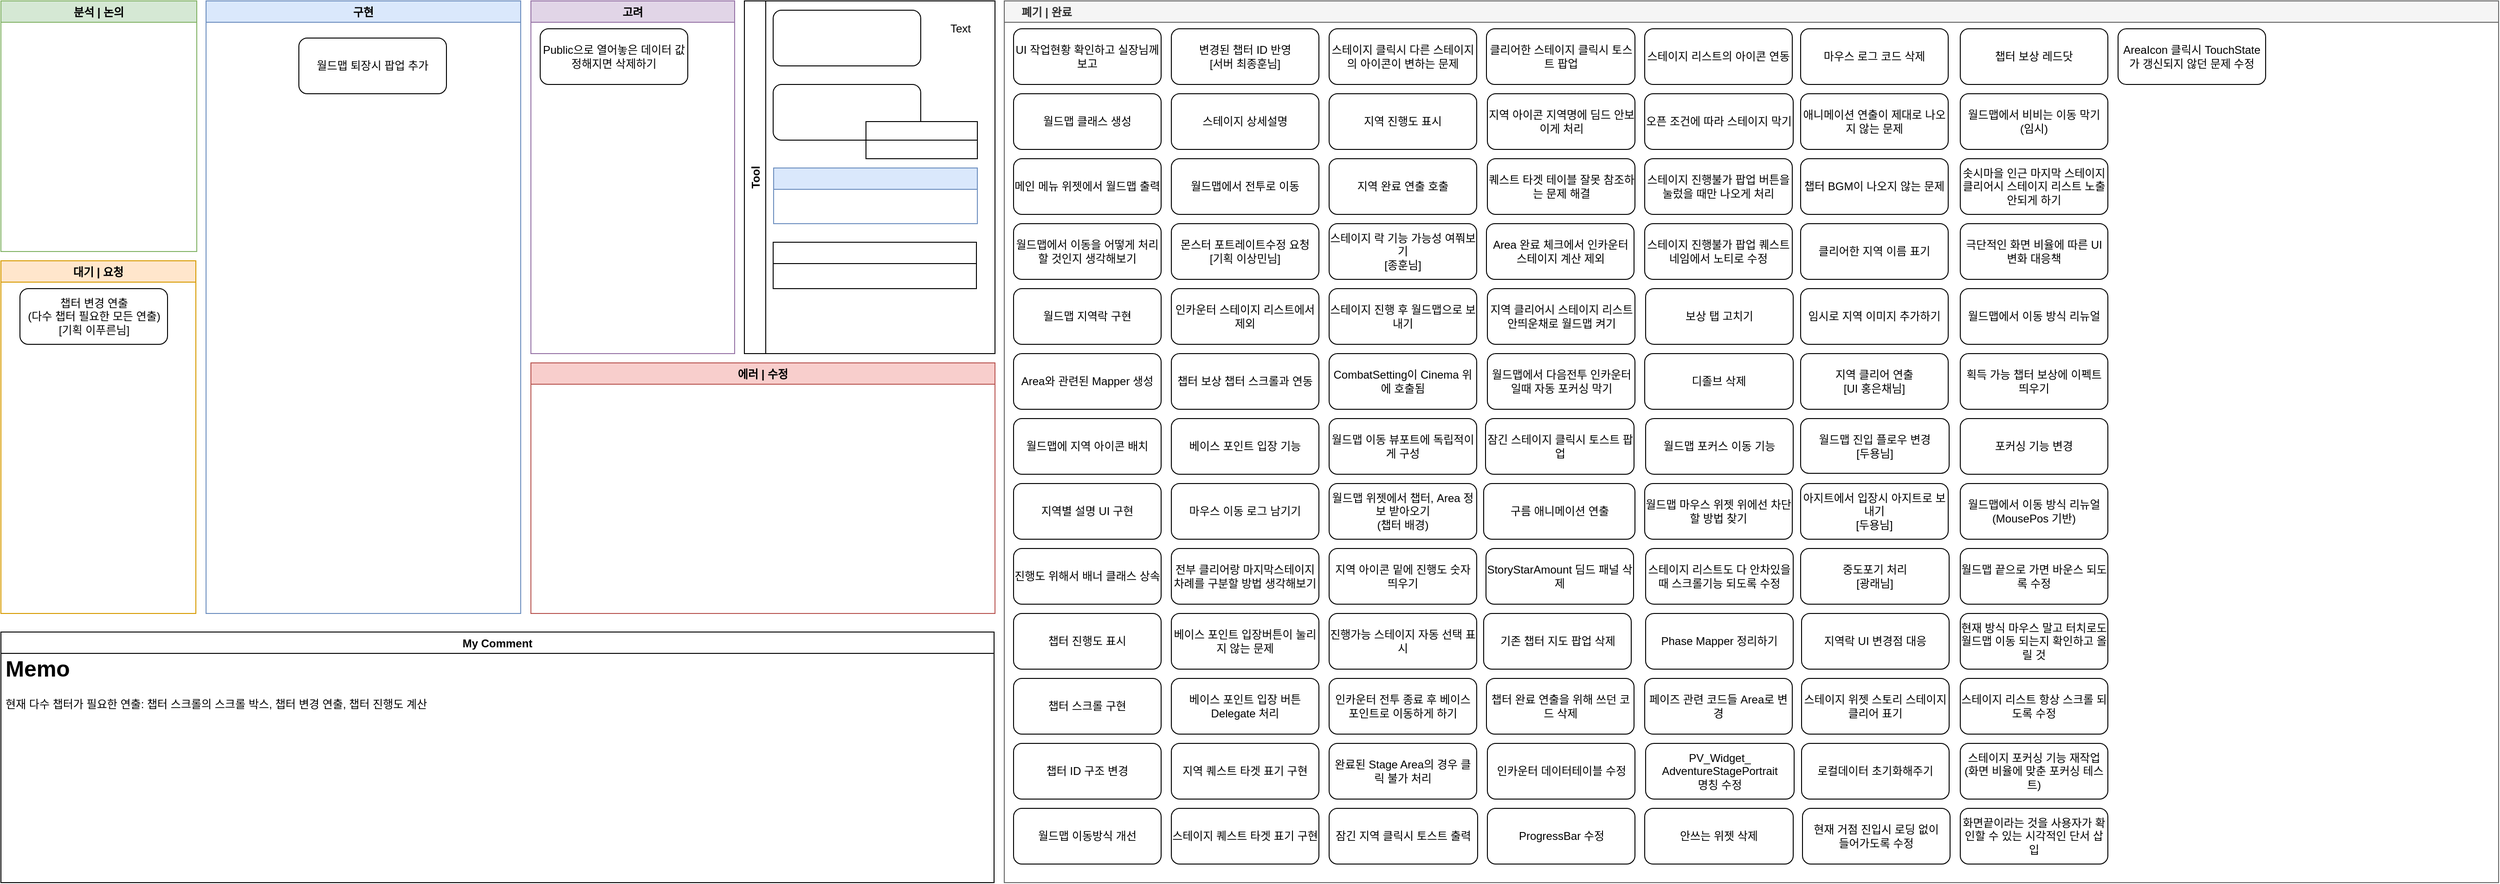 <mxfile version="15.9.4" type="github">
  <diagram id="sQ8EXhfYu_Z4RW1TYD9f" name="Page-1">
    <mxGraphModel dx="1422" dy="762" grid="1" gridSize="10" guides="1" tooltips="1" connect="0" arrows="1" fold="1" page="1" pageScale="1" pageWidth="827" pageHeight="1169" math="0" shadow="0">
      <root>
        <mxCell id="0" />
        <mxCell id="1" parent="0" />
        <mxCell id="wOnGFkAYj0Utu0_wV-MN-16" value="구현" style="swimlane;fillColor=#dae8fc;strokeColor=#6c8ebf;" parent="1" vertex="1">
          <mxGeometry x="270" y="50" width="339" height="660" as="geometry" />
        </mxCell>
        <mxCell id="IYMKT7lotP7yfv_DQ4E_-1" value="월드맵 퇴장시 팝업 추가" style="rounded=1;whiteSpace=wrap;html=1;" vertex="1" parent="wOnGFkAYj0Utu0_wV-MN-16">
          <mxGeometry x="100" y="40" width="159" height="60" as="geometry" />
        </mxCell>
        <mxCell id="wOnGFkAYj0Utu0_wV-MN-17" value="분석 | 논의" style="swimlane;strokeColor=#82b366;fillColor=#D5E8D4;" parent="1" vertex="1">
          <mxGeometry x="49" y="50" width="211" height="270" as="geometry" />
        </mxCell>
        <mxCell id="MTrl5ynQiznJmTlUDSWs-4" value="대기 | 요청" style="swimlane;strokeColor=#d79b00;fillColor=#ffe6cc;" parent="1" vertex="1">
          <mxGeometry x="49" y="330" width="210" height="380" as="geometry" />
        </mxCell>
        <mxCell id="JvFQZsxhrIlM6GvxB-Bj-3" value="챕터 변경 연출&lt;br&gt;(다수 챕터 필요한 모든 연출)&lt;br&gt;[기획 이푸른님]" style="rounded=1;whiteSpace=wrap;html=1;" parent="MTrl5ynQiznJmTlUDSWs-4" vertex="1">
          <mxGeometry x="20.5" y="30" width="159" height="60" as="geometry" />
        </mxCell>
        <mxCell id="9A0mLHsorhuxDrabdEOj-9" value="에러 | 수정" style="swimlane;fillColor=#f8cecc;strokeColor=#b85450;startSize=23;" parent="1" vertex="1">
          <mxGeometry x="620" y="440" width="500" height="270" as="geometry" />
        </mxCell>
        <mxCell id="hDPYIisuoytdxOGGVnbc-3" value="     폐기 | 완료" style="swimlane;strokeColor=#666666;fillColor=#f5f5f5;fontColor=#333333;align=left;" parent="1" vertex="1">
          <mxGeometry x="1130" y="50" width="1610" height="950" as="geometry" />
        </mxCell>
        <mxCell id="atVRBHWBVTBCoCOBbs-6-2" value="UI 작업현황 확인하고 실장님께 보고" style="rounded=1;whiteSpace=wrap;html=1;" parent="hDPYIisuoytdxOGGVnbc-3" vertex="1">
          <mxGeometry x="10" y="30" width="159" height="60" as="geometry" />
        </mxCell>
        <mxCell id="8GiOX_5ZcvJH73Y0Fhzy-2" value="월드맵 클래스 생성" style="rounded=1;whiteSpace=wrap;html=1;" parent="hDPYIisuoytdxOGGVnbc-3" vertex="1">
          <mxGeometry x="10" y="100" width="159" height="60" as="geometry" />
        </mxCell>
        <mxCell id="8GiOX_5ZcvJH73Y0Fhzy-1" value="메인 메뉴 위젯에서 월드맵 출력" style="rounded=1;whiteSpace=wrap;html=1;" parent="hDPYIisuoytdxOGGVnbc-3" vertex="1">
          <mxGeometry x="10" y="170" width="159" height="60" as="geometry" />
        </mxCell>
        <mxCell id="lYunYYrA7qYBkTZxslzv-2" value="월드맵에서 이동을 어떻게 처리할 것인지 생각해보기" style="rounded=1;whiteSpace=wrap;html=1;" parent="hDPYIisuoytdxOGGVnbc-3" vertex="1">
          <mxGeometry x="10" y="240" width="159" height="60" as="geometry" />
        </mxCell>
        <mxCell id="8GiOX_5ZcvJH73Y0Fhzy-7" value="Area와 관련된 Mapper 생성" style="rounded=1;whiteSpace=wrap;html=1;" parent="hDPYIisuoytdxOGGVnbc-3" vertex="1">
          <mxGeometry x="10" y="380" width="159" height="60" as="geometry" />
        </mxCell>
        <mxCell id="fKnXUZ_Y8Yj8oVJBZo9e-3" value="월드맵에 지역 아이콘 배치" style="rounded=1;whiteSpace=wrap;html=1;" parent="hDPYIisuoytdxOGGVnbc-3" vertex="1">
          <mxGeometry x="10" y="450" width="159" height="60" as="geometry" />
        </mxCell>
        <mxCell id="8GiOX_5ZcvJH73Y0Fhzy-4" value="월드맵 지역락 구현" style="rounded=1;whiteSpace=wrap;html=1;" parent="hDPYIisuoytdxOGGVnbc-3" vertex="1">
          <mxGeometry x="10" y="310" width="159" height="60" as="geometry" />
        </mxCell>
        <mxCell id="8GiOX_5ZcvJH73Y0Fhzy-10" value="지역별 설명 UI 구현" style="rounded=1;whiteSpace=wrap;html=1;" parent="hDPYIisuoytdxOGGVnbc-3" vertex="1">
          <mxGeometry x="10" y="520" width="159" height="60" as="geometry" />
        </mxCell>
        <mxCell id="NNDFR1LKHZ_8l8TIc3SD-2" value="진행도 위해서 배너 클래스 상속" style="rounded=1;whiteSpace=wrap;html=1;" parent="hDPYIisuoytdxOGGVnbc-3" vertex="1">
          <mxGeometry x="10" y="590" width="159" height="60" as="geometry" />
        </mxCell>
        <mxCell id="YfF9ztZLRGlCkRkIGvAC-5" value="챕터 진행도 표시" style="rounded=1;whiteSpace=wrap;html=1;" parent="hDPYIisuoytdxOGGVnbc-3" vertex="1">
          <mxGeometry x="10" y="660" width="159" height="60" as="geometry" />
        </mxCell>
        <mxCell id="8GiOX_5ZcvJH73Y0Fhzy-8" value="챕터 스크롤 구현" style="rounded=1;whiteSpace=wrap;html=1;" parent="hDPYIisuoytdxOGGVnbc-3" vertex="1">
          <mxGeometry x="10" y="730" width="159" height="60" as="geometry" />
        </mxCell>
        <mxCell id="YfF9ztZLRGlCkRkIGvAC-9" value="챕터 ID 구조 변경" style="rounded=1;whiteSpace=wrap;html=1;" parent="hDPYIisuoytdxOGGVnbc-3" vertex="1">
          <mxGeometry x="10" y="800" width="159" height="60" as="geometry" />
        </mxCell>
        <mxCell id="5TGIPtgfNIGxRz2AxhJH-1" value="월드맵 이동방식 개선" style="rounded=1;whiteSpace=wrap;html=1;" parent="hDPYIisuoytdxOGGVnbc-3" vertex="1">
          <mxGeometry x="10" y="870" width="159" height="60" as="geometry" />
        </mxCell>
        <mxCell id="YfF9ztZLRGlCkRkIGvAC-4" value="변경된 챕터 ID 반영&lt;br&gt;[서버 최종훈님]" style="rounded=1;whiteSpace=wrap;html=1;" parent="hDPYIisuoytdxOGGVnbc-3" vertex="1">
          <mxGeometry x="180" y="30" width="159" height="60" as="geometry" />
        </mxCell>
        <mxCell id="YfF9ztZLRGlCkRkIGvAC-12" value="스테이지 상세설명" style="rounded=1;whiteSpace=wrap;html=1;" parent="hDPYIisuoytdxOGGVnbc-3" vertex="1">
          <mxGeometry x="180" y="100" width="159" height="60" as="geometry" />
        </mxCell>
        <mxCell id="YfF9ztZLRGlCkRkIGvAC-7" value="월드맵에서 전투로 이동" style="rounded=1;whiteSpace=wrap;html=1;" parent="hDPYIisuoytdxOGGVnbc-3" vertex="1">
          <mxGeometry x="180" y="170" width="159" height="60" as="geometry" />
        </mxCell>
        <mxCell id="YfF9ztZLRGlCkRkIGvAC-10" value="몬스터 포트레이트수정 요청&lt;br&gt;[기획 이상민님]" style="rounded=1;whiteSpace=wrap;html=1;" parent="hDPYIisuoytdxOGGVnbc-3" vertex="1">
          <mxGeometry x="180" y="240" width="159" height="60" as="geometry" />
        </mxCell>
        <mxCell id="32iTDsRpcqnxO3VkxNKm-3" value="인카운터 스테이지 리스트에서 제외" style="rounded=1;whiteSpace=wrap;html=1;" parent="hDPYIisuoytdxOGGVnbc-3" vertex="1">
          <mxGeometry x="180" y="310" width="159" height="60" as="geometry" />
        </mxCell>
        <mxCell id="fKnXUZ_Y8Yj8oVJBZo9e-4" value="챕터 보상 챕터 스크롤과 연동" style="rounded=1;whiteSpace=wrap;html=1;" parent="hDPYIisuoytdxOGGVnbc-3" vertex="1">
          <mxGeometry x="180" y="380" width="159" height="60" as="geometry" />
        </mxCell>
        <mxCell id="YfF9ztZLRGlCkRkIGvAC-11" value="베이스 포인트 입장 기능" style="rounded=1;whiteSpace=wrap;html=1;" parent="hDPYIisuoytdxOGGVnbc-3" vertex="1">
          <mxGeometry x="180" y="450" width="159" height="60" as="geometry" />
        </mxCell>
        <mxCell id="32iTDsRpcqnxO3VkxNKm-2" value="마우스 이동 로그 남기기" style="rounded=1;whiteSpace=wrap;html=1;" parent="hDPYIisuoytdxOGGVnbc-3" vertex="1">
          <mxGeometry x="180" y="520" width="159" height="60" as="geometry" />
        </mxCell>
        <mxCell id="YfF9ztZLRGlCkRkIGvAC-1" value="전부 클리어랑 마지막스테이지 차례를 구분할 방법 생각해보기" style="rounded=1;whiteSpace=wrap;html=1;" parent="hDPYIisuoytdxOGGVnbc-3" vertex="1">
          <mxGeometry x="180" y="590" width="159" height="60" as="geometry" />
        </mxCell>
        <mxCell id="YfF9ztZLRGlCkRkIGvAC-3" value="베이스 포인트 입장버튼이 눌리지 않는 문제" style="rounded=1;whiteSpace=wrap;html=1;" parent="hDPYIisuoytdxOGGVnbc-3" vertex="1">
          <mxGeometry x="180" y="660" width="159" height="60" as="geometry" />
        </mxCell>
        <mxCell id="NNDFR1LKHZ_8l8TIc3SD-1" value="베이스 포인트 입장 버튼 Delegate 처리" style="rounded=1;whiteSpace=wrap;html=1;" parent="hDPYIisuoytdxOGGVnbc-3" vertex="1">
          <mxGeometry x="180" y="730" width="159" height="60" as="geometry" />
        </mxCell>
        <mxCell id="8GiOX_5ZcvJH73Y0Fhzy-9" value="지역 퀘스트 타겟 표기 구현" style="rounded=1;whiteSpace=wrap;html=1;" parent="hDPYIisuoytdxOGGVnbc-3" vertex="1">
          <mxGeometry x="180" y="800" width="159" height="60" as="geometry" />
        </mxCell>
        <mxCell id="32iTDsRpcqnxO3VkxNKm-5" value="스테이지 퀘스트 타겟 표기 구현" style="rounded=1;whiteSpace=wrap;html=1;" parent="hDPYIisuoytdxOGGVnbc-3" vertex="1">
          <mxGeometry x="180" y="870" width="159" height="60" as="geometry" />
        </mxCell>
        <mxCell id="32iTDsRpcqnxO3VkxNKm-1" value="스테이지 클릭시 다른 스테이지의 아이콘이 변하는 문제" style="rounded=1;whiteSpace=wrap;html=1;" parent="hDPYIisuoytdxOGGVnbc-3" vertex="1">
          <mxGeometry x="350" y="30" width="159" height="60" as="geometry" />
        </mxCell>
        <mxCell id="YfF9ztZLRGlCkRkIGvAC-6" value="지역 진행도 표시" style="rounded=1;whiteSpace=wrap;html=1;" parent="hDPYIisuoytdxOGGVnbc-3" vertex="1">
          <mxGeometry x="350" y="100" width="159" height="60" as="geometry" />
        </mxCell>
        <mxCell id="YfF9ztZLRGlCkRkIGvAC-2" value="지역 완료 연출 호출" style="rounded=1;whiteSpace=wrap;html=1;" parent="hDPYIisuoytdxOGGVnbc-3" vertex="1">
          <mxGeometry x="350" y="170" width="159" height="60" as="geometry" />
        </mxCell>
        <mxCell id="32iTDsRpcqnxO3VkxNKm-6" value="스테이지 락 기능 가능성 여쭤보기&lt;br&gt;[종훈님]" style="rounded=1;whiteSpace=wrap;html=1;" parent="hDPYIisuoytdxOGGVnbc-3" vertex="1">
          <mxGeometry x="350" y="240" width="159" height="60" as="geometry" />
        </mxCell>
        <mxCell id="SFROFrCYzg7VlvZK26Fv-1" value="스테이지 진행 후 월드맵으로 보내기" style="rounded=1;whiteSpace=wrap;html=1;" parent="hDPYIisuoytdxOGGVnbc-3" vertex="1">
          <mxGeometry x="350" y="310" width="159" height="60" as="geometry" />
        </mxCell>
        <mxCell id="mTPu1nSo0R1RRkqdtAdQ-1" value="CombatSetting이 Cinema 위에 호출됨" style="rounded=1;whiteSpace=wrap;html=1;" parent="hDPYIisuoytdxOGGVnbc-3" vertex="1">
          <mxGeometry x="350" y="380" width="159" height="60" as="geometry" />
        </mxCell>
        <mxCell id="mTPu1nSo0R1RRkqdtAdQ-5" value="월드맵 이동 뷰포트에 독립적이게 구성" style="rounded=1;whiteSpace=wrap;html=1;" parent="hDPYIisuoytdxOGGVnbc-3" vertex="1">
          <mxGeometry x="350" y="450" width="159" height="60" as="geometry" />
        </mxCell>
        <mxCell id="fKnXUZ_Y8Yj8oVJBZo9e-1" value="월드맵 위젯에서 챕터, Area 정보 받아오기&lt;br&gt;(챕터 배경)" style="rounded=1;whiteSpace=wrap;html=1;" parent="hDPYIisuoytdxOGGVnbc-3" vertex="1">
          <mxGeometry x="350" y="520" width="159" height="60" as="geometry" />
        </mxCell>
        <mxCell id="mTPu1nSo0R1RRkqdtAdQ-6" value="지역 아이콘 밑에 진행도 숫자 띄우기" style="rounded=1;whiteSpace=wrap;html=1;" parent="hDPYIisuoytdxOGGVnbc-3" vertex="1">
          <mxGeometry x="350" y="590" width="159" height="60" as="geometry" />
        </mxCell>
        <mxCell id="mTPu1nSo0R1RRkqdtAdQ-8" value="진행가능 스테이지 자동 선택 표시" style="rounded=1;whiteSpace=wrap;html=1;" parent="hDPYIisuoytdxOGGVnbc-3" vertex="1">
          <mxGeometry x="350" y="660" width="159" height="60" as="geometry" />
        </mxCell>
        <mxCell id="mTPu1nSo0R1RRkqdtAdQ-4" value="인카운터 전투 종료 후 베이스 포인트로 이동하게 하기" style="rounded=1;whiteSpace=wrap;html=1;" parent="hDPYIisuoytdxOGGVnbc-3" vertex="1">
          <mxGeometry x="350" y="730" width="159" height="60" as="geometry" />
        </mxCell>
        <mxCell id="mTPu1nSo0R1RRkqdtAdQ-3" value="완료된 Stage Area의 경우 클릭 불가 처리" style="rounded=1;whiteSpace=wrap;html=1;" parent="hDPYIisuoytdxOGGVnbc-3" vertex="1">
          <mxGeometry x="350" y="800" width="159" height="60" as="geometry" />
        </mxCell>
        <mxCell id="mTPu1nSo0R1RRkqdtAdQ-9" value="잠긴 지역 클릭시 토스트 출력" style="rounded=1;whiteSpace=wrap;html=1;" parent="hDPYIisuoytdxOGGVnbc-3" vertex="1">
          <mxGeometry x="350" y="870" width="160" height="60" as="geometry" />
        </mxCell>
        <mxCell id="mTPu1nSo0R1RRkqdtAdQ-10" value="클리어한 스테이지 클릭시 토스트 팝업" style="rounded=1;whiteSpace=wrap;html=1;fillColor=default;strokeColor=default;fontColor=default;" parent="hDPYIisuoytdxOGGVnbc-3" vertex="1">
          <mxGeometry x="519.5" y="30" width="160" height="60" as="geometry" />
        </mxCell>
        <mxCell id="JcdMrhdxGSStzC7vy00--23" value="퀘스트 타겟 테이블 잘못 참조하는 문제 해결" style="rounded=1;whiteSpace=wrap;html=1;fillColor=default;strokeColor=default;fontColor=default;" parent="hDPYIisuoytdxOGGVnbc-3" vertex="1">
          <mxGeometry x="520.5" y="170" width="159" height="60" as="geometry" />
        </mxCell>
        <mxCell id="mTPu1nSo0R1RRkqdtAdQ-7" value="지역 아이콘 지역명에 딤드 안보이게 처리" style="rounded=1;whiteSpace=wrap;html=1;fillColor=default;strokeColor=default;fontColor=default;" parent="hDPYIisuoytdxOGGVnbc-3" vertex="1">
          <mxGeometry x="520.5" y="100" width="159" height="60" as="geometry" />
        </mxCell>
        <mxCell id="mTPu1nSo0R1RRkqdtAdQ-2" value="Area 완료 체크에서 인카운터 스테이지 계산 제외" style="rounded=1;whiteSpace=wrap;html=1;fillColor=default;strokeColor=default;fontColor=default;" parent="hDPYIisuoytdxOGGVnbc-3" vertex="1">
          <mxGeometry x="519.5" y="240" width="159" height="60" as="geometry" />
        </mxCell>
        <mxCell id="mTPu1nSo0R1RRkqdtAdQ-16" value="지역 클리어시 스테이지 리스트 안띄운채로 월드맵 켜기" style="rounded=1;whiteSpace=wrap;html=1;fillColor=default;strokeColor=default;fontColor=default;" parent="hDPYIisuoytdxOGGVnbc-3" vertex="1">
          <mxGeometry x="520.5" y="310" width="159" height="60" as="geometry" />
        </mxCell>
        <mxCell id="mTPu1nSo0R1RRkqdtAdQ-18" value="월드맵에서 다음전투 인카운터일때 자동 포커싱 막기" style="rounded=1;whiteSpace=wrap;html=1;fillColor=default;strokeColor=default;fontColor=default;" parent="hDPYIisuoytdxOGGVnbc-3" vertex="1">
          <mxGeometry x="520.5" y="380" width="159" height="60" as="geometry" />
        </mxCell>
        <mxCell id="mTPu1nSo0R1RRkqdtAdQ-12" value="잠긴 스테이지 클릭시 토스트 팝업" style="rounded=1;whiteSpace=wrap;html=1;fillColor=default;strokeColor=default;fontColor=default;" parent="hDPYIisuoytdxOGGVnbc-3" vertex="1">
          <mxGeometry x="518.5" y="450" width="160" height="60" as="geometry" />
        </mxCell>
        <mxCell id="mTPu1nSo0R1RRkqdtAdQ-17" value="구름 애니메이션 연출" style="rounded=1;whiteSpace=wrap;html=1;fillColor=default;strokeColor=default;fontColor=default;" parent="hDPYIisuoytdxOGGVnbc-3" vertex="1">
          <mxGeometry x="516.5" y="520" width="163" height="60" as="geometry" />
        </mxCell>
        <mxCell id="JcdMrhdxGSStzC7vy00--21" value="StoryStarAmount 딤드 패널 삭제" style="rounded=1;whiteSpace=wrap;html=1;fillColor=default;strokeColor=default;fontColor=default;" parent="hDPYIisuoytdxOGGVnbc-3" vertex="1">
          <mxGeometry x="519" y="590" width="159" height="60" as="geometry" />
        </mxCell>
        <mxCell id="8GiOX_5ZcvJH73Y0Fhzy-3" value="기존 챕터 지도 팝업 삭제" style="rounded=1;whiteSpace=wrap;html=1;fillColor=default;strokeColor=default;fontColor=default;" parent="hDPYIisuoytdxOGGVnbc-3" vertex="1">
          <mxGeometry x="516.5" y="660" width="159" height="60" as="geometry" />
        </mxCell>
        <mxCell id="8GiOX_5ZcvJH73Y0Fhzy-5" value="챕터 완료 연출을 위해 쓰던 코드 삭제" style="rounded=1;whiteSpace=wrap;html=1;fillColor=default;strokeColor=default;fontColor=default;" parent="hDPYIisuoytdxOGGVnbc-3" vertex="1">
          <mxGeometry x="519.5" y="730" width="159" height="60" as="geometry" />
        </mxCell>
        <mxCell id="32iTDsRpcqnxO3VkxNKm-4" value="인카운터 데이터테이블 수정" style="rounded=1;whiteSpace=wrap;html=1;fillColor=default;strokeColor=default;fontColor=default;" parent="hDPYIisuoytdxOGGVnbc-3" vertex="1">
          <mxGeometry x="520.5" y="800" width="159" height="60" as="geometry" />
        </mxCell>
        <mxCell id="u-zzOmrkJS4MpRmy39Oz-1" value="ProgressBar 수정" style="rounded=1;whiteSpace=wrap;html=1;fillColor=default;strokeColor=default;fontColor=default;" parent="hDPYIisuoytdxOGGVnbc-3" vertex="1">
          <mxGeometry x="520.5" y="870" width="159" height="60" as="geometry" />
        </mxCell>
        <mxCell id="u-zzOmrkJS4MpRmy39Oz-2" value="스테이지 리스트의 아이콘 연동" style="rounded=1;whiteSpace=wrap;html=1;" parent="hDPYIisuoytdxOGGVnbc-3" vertex="1">
          <mxGeometry x="690" y="30" width="159" height="60" as="geometry" />
        </mxCell>
        <mxCell id="JcdMrhdxGSStzC7vy00--1" value="오픈 조건에 따라 스테이지 막기" style="rounded=1;whiteSpace=wrap;html=1;" parent="hDPYIisuoytdxOGGVnbc-3" vertex="1">
          <mxGeometry x="690" y="100" width="160" height="60" as="geometry" />
        </mxCell>
        <mxCell id="u-zzOmrkJS4MpRmy39Oz-3" value="스테이지 진행불가 팝업 버튼을 눌렀을 때만 나오게 처리" style="rounded=1;whiteSpace=wrap;html=1;" parent="hDPYIisuoytdxOGGVnbc-3" vertex="1">
          <mxGeometry x="690" y="170" width="159" height="60" as="geometry" />
        </mxCell>
        <mxCell id="u-zzOmrkJS4MpRmy39Oz-4" value="스테이지 진행불가 팝업 퀘스트 네임에서 노티로 수정" style="rounded=1;whiteSpace=wrap;html=1;" parent="hDPYIisuoytdxOGGVnbc-3" vertex="1">
          <mxGeometry x="690" y="240" width="159" height="60" as="geometry" />
        </mxCell>
        <mxCell id="JcdMrhdxGSStzC7vy00--22" value="보상 탭 고치기" style="rounded=1;whiteSpace=wrap;html=1;" parent="hDPYIisuoytdxOGGVnbc-3" vertex="1">
          <mxGeometry x="691" y="310" width="159" height="60" as="geometry" />
        </mxCell>
        <mxCell id="u-zzOmrkJS4MpRmy39Oz-34" value="디졸브 삭제" style="rounded=1;whiteSpace=wrap;html=1;" parent="hDPYIisuoytdxOGGVnbc-3" vertex="1">
          <mxGeometry x="690" y="380" width="160" height="60" as="geometry" />
        </mxCell>
        <mxCell id="0nPy4N3juvfmv_uaInZj-2" value="월드맵 포커스 이동 기능" style="rounded=1;whiteSpace=wrap;html=1;" parent="hDPYIisuoytdxOGGVnbc-3" vertex="1">
          <mxGeometry x="691" y="450" width="159" height="60" as="geometry" />
        </mxCell>
        <mxCell id="0nPy4N3juvfmv_uaInZj-1" value="월드맵 마우스 위젯 위에선 차단할 방법 찾기" style="rounded=1;whiteSpace=wrap;html=1;fillColor=default;strokeColor=default;fontColor=default;" parent="hDPYIisuoytdxOGGVnbc-3" vertex="1">
          <mxGeometry x="690" y="520" width="159" height="60" as="geometry" />
        </mxCell>
        <mxCell id="lIS4hiFMWc-Y0QBGkMAu-1" value="스테이지 리스트도 다 안차있을 때 스크롤기능 되도록 수정" style="rounded=1;whiteSpace=wrap;html=1;fillColor=default;strokeColor=default;fontColor=default;" parent="hDPYIisuoytdxOGGVnbc-3" vertex="1">
          <mxGeometry x="691" y="590" width="159" height="60" as="geometry" />
        </mxCell>
        <mxCell id="fKnXUZ_Y8Yj8oVJBZo9e-2" value="Phase Mapper 정리하기" style="rounded=1;whiteSpace=wrap;html=1;fillColor=default;strokeColor=default;fontColor=default;" parent="hDPYIisuoytdxOGGVnbc-3" vertex="1">
          <mxGeometry x="691" y="660" width="159" height="60" as="geometry" />
        </mxCell>
        <mxCell id="8GiOX_5ZcvJH73Y0Fhzy-6" value="페이즈 관련 코드들 Area로 변경" style="rounded=1;whiteSpace=wrap;html=1;fillColor=default;strokeColor=default;fontColor=default;" parent="hDPYIisuoytdxOGGVnbc-3" vertex="1">
          <mxGeometry x="690" y="730" width="159" height="60" as="geometry" />
        </mxCell>
        <mxCell id="YfF9ztZLRGlCkRkIGvAC-8" value="PV_Widget_&lt;br&gt;AdventureStagePortrait&lt;br&gt;명칭 수정" style="rounded=1;whiteSpace=wrap;html=1;fillColor=default;strokeColor=default;fontColor=default;" parent="hDPYIisuoytdxOGGVnbc-3" vertex="1">
          <mxGeometry x="691" y="800" width="160" height="60" as="geometry" />
        </mxCell>
        <mxCell id="0nPy4N3juvfmv_uaInZj-3" value="안쓰는 위젯 삭제" style="rounded=1;whiteSpace=wrap;html=1;fillColor=default;strokeColor=default;fontColor=default;" parent="hDPYIisuoytdxOGGVnbc-3" vertex="1">
          <mxGeometry x="690" y="870" width="160" height="60" as="geometry" />
        </mxCell>
        <mxCell id="pFrNJoCVi7BeC573tgVh-1" value="마우스 로그 코드 삭제" style="rounded=1;whiteSpace=wrap;html=1;" parent="hDPYIisuoytdxOGGVnbc-3" vertex="1">
          <mxGeometry x="858" y="30" width="159" height="60" as="geometry" />
        </mxCell>
        <mxCell id="mTPu1nSo0R1RRkqdtAdQ-15" value="애니메이션 연출이 제대로 나오지 않는 문제" style="rounded=1;whiteSpace=wrap;html=1;" parent="hDPYIisuoytdxOGGVnbc-3" vertex="1">
          <mxGeometry x="858" y="100" width="159" height="60" as="geometry" />
        </mxCell>
        <mxCell id="PSq5UGeVe7J4AEmQiXRz-1" value="챕터 BGM이 나오지 않는 문제" style="rounded=1;whiteSpace=wrap;html=1;" parent="hDPYIisuoytdxOGGVnbc-3" vertex="1">
          <mxGeometry x="858" y="170" width="159" height="60" as="geometry" />
        </mxCell>
        <mxCell id="h3ZSoLO2vfeByswtqO_V-1" value="클리어한 지역 이름 표기" style="rounded=1;whiteSpace=wrap;html=1;" parent="hDPYIisuoytdxOGGVnbc-3" vertex="1">
          <mxGeometry x="858" y="240" width="159" height="60" as="geometry" />
        </mxCell>
        <mxCell id="z8pUPVwigBOaY4RKg8TQ-1" value="임시로 지역 이미지 추가하기" style="rounded=1;whiteSpace=wrap;html=1;" parent="hDPYIisuoytdxOGGVnbc-3" vertex="1">
          <mxGeometry x="858" y="310" width="159" height="60" as="geometry" />
        </mxCell>
        <mxCell id="JvFQZsxhrIlM6GvxB-Bj-4" value="지역 클리어 연출&lt;br&gt;[UI 홍은채님]" style="rounded=1;whiteSpace=wrap;html=1;" parent="hDPYIisuoytdxOGGVnbc-3" vertex="1">
          <mxGeometry x="858" y="380" width="159" height="60" as="geometry" />
        </mxCell>
        <mxCell id="JcdMrhdxGSStzC7vy00--24" value="중도포기 처리&lt;br&gt;[광래님]" style="rounded=1;whiteSpace=wrap;html=1;" parent="hDPYIisuoytdxOGGVnbc-3" vertex="1">
          <mxGeometry x="858" y="590" width="160" height="60" as="geometry" />
        </mxCell>
        <mxCell id="7aeweUhe6Mv9d77EpXdP-6" value="아지트에서 입장시 아지트로 보내기&lt;br&gt;[두용님]" style="rounded=1;whiteSpace=wrap;html=1;" parent="hDPYIisuoytdxOGGVnbc-3" vertex="1">
          <mxGeometry x="858" y="520" width="159" height="60" as="geometry" />
        </mxCell>
        <mxCell id="7aeweUhe6Mv9d77EpXdP-7" value="월드맵 진입 플로우 변경&lt;br&gt;[두용님]" style="rounded=1;whiteSpace=wrap;html=1;" parent="hDPYIisuoytdxOGGVnbc-3" vertex="1">
          <mxGeometry x="858" y="450" width="160" height="59" as="geometry" />
        </mxCell>
        <mxCell id="7aeweUhe6Mv9d77EpXdP-4" value="지역락 UI 변경점 대응" style="rounded=1;whiteSpace=wrap;html=1;" parent="hDPYIisuoytdxOGGVnbc-3" vertex="1">
          <mxGeometry x="859" y="660" width="159" height="60" as="geometry" />
        </mxCell>
        <mxCell id="7aeweUhe6Mv9d77EpXdP-3" value="스테이지 위젯 스토리 스테이지 클리어 표기" style="rounded=1;whiteSpace=wrap;html=1;" parent="hDPYIisuoytdxOGGVnbc-3" vertex="1">
          <mxGeometry x="859" y="730" width="159" height="60" as="geometry" />
        </mxCell>
        <mxCell id="ne8HtMgkfAkVyHzjPCBy-1" value="로컬데이터 초기화해주기" style="rounded=1;whiteSpace=wrap;html=1;" parent="hDPYIisuoytdxOGGVnbc-3" vertex="1">
          <mxGeometry x="859" y="800" width="159" height="60" as="geometry" />
        </mxCell>
        <mxCell id="7aeweUhe6Mv9d77EpXdP-2" value="현재 거점 진입시 로딩 없이&lt;br&gt;들어가도록 수정" style="rounded=1;whiteSpace=wrap;html=1;" parent="hDPYIisuoytdxOGGVnbc-3" vertex="1">
          <mxGeometry x="860" y="870" width="159" height="60" as="geometry" />
        </mxCell>
        <mxCell id="8qZwhq6xs2QZ5eSCxIl9-1" value="챕터 보상 레드닷" style="rounded=1;whiteSpace=wrap;html=1;" parent="hDPYIisuoytdxOGGVnbc-3" vertex="1">
          <mxGeometry x="1030" y="30" width="159" height="60" as="geometry" />
        </mxCell>
        <mxCell id="8qZwhq6xs2QZ5eSCxIl9-3" value="월드맵에서 비비는 이동 막기(임시)" style="rounded=1;whiteSpace=wrap;html=1;" parent="hDPYIisuoytdxOGGVnbc-3" vertex="1">
          <mxGeometry x="1030" y="100" width="159" height="60" as="geometry" />
        </mxCell>
        <mxCell id="EDcrVo7AF0hrpLyj6o9w-1" value="솟시마을 인근 마지막 스테이지 클리어시 스테이지 리스트 노출 안되게 하기" style="rounded=1;whiteSpace=wrap;html=1;" parent="hDPYIisuoytdxOGGVnbc-3" vertex="1">
          <mxGeometry x="1030" y="170" width="159" height="60" as="geometry" />
        </mxCell>
        <mxCell id="fKnXUZ_Y8Yj8oVJBZo9e-6" value="극단적인 화면 비율에 따른 UI 변화 대응책" style="rounded=1;whiteSpace=wrap;html=1;" parent="hDPYIisuoytdxOGGVnbc-3" vertex="1">
          <mxGeometry x="1030" y="240" width="159" height="60" as="geometry" />
        </mxCell>
        <mxCell id="8qZwhq6xs2QZ5eSCxIl9-2" value="월드맵에서 이동 방식 리뉴얼" style="rounded=1;whiteSpace=wrap;html=1;" parent="hDPYIisuoytdxOGGVnbc-3" vertex="1">
          <mxGeometry x="1030" y="310" width="159" height="60" as="geometry" />
        </mxCell>
        <mxCell id="bjaaBqrv-5sZKnMrwQVb-1" value="획득 가능 챕터 보상에 이펙트 띄우기" style="rounded=1;whiteSpace=wrap;html=1;" parent="hDPYIisuoytdxOGGVnbc-3" vertex="1">
          <mxGeometry x="1030" y="380" width="159" height="60" as="geometry" />
        </mxCell>
        <mxCell id="7aeweUhe6Mv9d77EpXdP-1" value="포커싱 기능 변경" style="rounded=1;whiteSpace=wrap;html=1;" parent="hDPYIisuoytdxOGGVnbc-3" vertex="1">
          <mxGeometry x="1030" y="450" width="159" height="60" as="geometry" />
        </mxCell>
        <mxCell id="XMaGupbmjXg1dc3iNi8p-2" value="월드맵에서 이동 방식 리뉴얼&lt;br&gt;(MousePos 기반)" style="rounded=1;whiteSpace=wrap;html=1;" parent="hDPYIisuoytdxOGGVnbc-3" vertex="1">
          <mxGeometry x="1030" y="520" width="159" height="60" as="geometry" />
        </mxCell>
        <mxCell id="XMaGupbmjXg1dc3iNi8p-1" value="월드맵 끝으로 가면 바운스 되도록 수정" style="rounded=1;whiteSpace=wrap;html=1;" parent="hDPYIisuoytdxOGGVnbc-3" vertex="1">
          <mxGeometry x="1030" y="590" width="159" height="60" as="geometry" />
        </mxCell>
        <mxCell id="XMaGupbmjXg1dc3iNi8p-3" value="현재 방식 마우스 말고 터치로도 월드맵 이동 되는지 확인하고 올릴 것" style="rounded=1;whiteSpace=wrap;html=1;" parent="hDPYIisuoytdxOGGVnbc-3" vertex="1">
          <mxGeometry x="1030" y="660" width="159" height="60" as="geometry" />
        </mxCell>
        <mxCell id="a1y9glP60rAm4enx840x-1" value="스테이지 리스트 항상 스크롤 되도록 수정" style="rounded=1;whiteSpace=wrap;html=1;" parent="hDPYIisuoytdxOGGVnbc-3" vertex="1">
          <mxGeometry x="1030" y="730" width="159" height="60" as="geometry" />
        </mxCell>
        <mxCell id="gtWLUjOPjHDXdY1Di-Q_-1" value="스테이지 포커싱 기능 재작업 (화면 비율에 맞춘 포커싱 테스트)" style="rounded=1;whiteSpace=wrap;html=1;" parent="hDPYIisuoytdxOGGVnbc-3" vertex="1">
          <mxGeometry x="1030" y="800" width="159" height="60" as="geometry" />
        </mxCell>
        <mxCell id="V5sXzeoVbGBvsfYrJd10-1" value="화면끝이라는 것을 사용자가 확인할 수 있는 시각적인 단서 삽입" style="rounded=1;whiteSpace=wrap;html=1;" parent="hDPYIisuoytdxOGGVnbc-3" vertex="1">
          <mxGeometry x="1030" y="870" width="159" height="60" as="geometry" />
        </mxCell>
        <mxCell id="woMGFmKtQszthEVeLT17-1" value="AreaIcon 클릭시 TouchState가 갱신되지 않던 문제 수정" style="rounded=1;whiteSpace=wrap;html=1;" parent="hDPYIisuoytdxOGGVnbc-3" vertex="1">
          <mxGeometry x="1200" y="30" width="159" height="60" as="geometry" />
        </mxCell>
        <mxCell id="6kkVd8V_ymKgZ0_L0vxy-3" value="My Comment" style="swimlane;" parent="1" vertex="1">
          <mxGeometry x="49" y="730" width="1070" height="270" as="geometry">
            <mxRectangle x="49" y="720" width="100" height="23" as="alternateBounds" />
          </mxGeometry>
        </mxCell>
        <mxCell id="KfCYHrgsOKh0RXw9eGPa-2" value="&lt;h1&gt;Memo&lt;/h1&gt;&lt;p&gt;현재 다수 챕터가 필요한 연출: 챕터 스크롤의 스크롤 박스, 챕터 변경 연출, 챕터 진행도 계산&lt;/p&gt;" style="text;html=1;strokeColor=none;fillColor=none;spacing=5;spacingTop=-20;whiteSpace=wrap;overflow=hidden;rounded=0;align=left;" parent="6kkVd8V_ymKgZ0_L0vxy-3" vertex="1">
          <mxGeometry y="20" width="1070" height="250" as="geometry" />
        </mxCell>
        <mxCell id="oumLD8d3DvaTa1NXrWpt-27" value="Tool" style="swimlane;horizontal=0;" parent="1" vertex="1">
          <mxGeometry x="850" y="50" width="270" height="380" as="geometry" />
        </mxCell>
        <mxCell id="oumLD8d3DvaTa1NXrWpt-25" value="" style="rounded=1;whiteSpace=wrap;html=1;" parent="oumLD8d3DvaTa1NXrWpt-27" vertex="1">
          <mxGeometry x="31" y="10" width="159" height="60" as="geometry" />
        </mxCell>
        <mxCell id="oumLD8d3DvaTa1NXrWpt-31" value="" style="group" parent="oumLD8d3DvaTa1NXrWpt-27" vertex="1" connectable="0">
          <mxGeometry x="31" y="90" width="220" height="80" as="geometry" />
        </mxCell>
        <mxCell id="oumLD8d3DvaTa1NXrWpt-28" value="" style="rounded=1;whiteSpace=wrap;html=1;" parent="oumLD8d3DvaTa1NXrWpt-31" vertex="1">
          <mxGeometry width="159" height="60" as="geometry" />
        </mxCell>
        <mxCell id="oumLD8d3DvaTa1NXrWpt-29" value="" style="rounded=0;whiteSpace=wrap;html=1;" parent="oumLD8d3DvaTa1NXrWpt-31" vertex="1">
          <mxGeometry x="100" y="60" width="120" height="20" as="geometry" />
        </mxCell>
        <mxCell id="oumLD8d3DvaTa1NXrWpt-30" value="" style="rounded=0;whiteSpace=wrap;html=1;" parent="oumLD8d3DvaTa1NXrWpt-31" vertex="1">
          <mxGeometry x="100" y="40" width="120" height="20" as="geometry" />
        </mxCell>
        <mxCell id="oumLD8d3DvaTa1NXrWpt-32" value="" style="swimlane;fillColor=#dae8fc;strokeColor=#6c8ebf;" parent="oumLD8d3DvaTa1NXrWpt-27" vertex="1">
          <mxGeometry x="31.5" y="180" width="219.5" height="60" as="geometry" />
        </mxCell>
        <mxCell id="oumLD8d3DvaTa1NXrWpt-34" value="" style="swimlane;" parent="oumLD8d3DvaTa1NXrWpt-27" vertex="1">
          <mxGeometry x="31" y="260" width="219" height="50" as="geometry" />
        </mxCell>
        <mxCell id="Fb32EvJjGHJRLybvlaYY-3" value="Text" style="text;html=1;align=left;verticalAlign=middle;resizable=0;points=[];autosize=1;strokeColor=none;" parent="oumLD8d3DvaTa1NXrWpt-27" vertex="1">
          <mxGeometry x="220" y="20" width="40" height="20" as="geometry" />
        </mxCell>
        <mxCell id="Hf2SFhrhB0-e0Vb06iSS-1" value="고려" style="swimlane;fillColor=#e1d5e7;strokeColor=#9673a6;startSize=23;" parent="1" vertex="1">
          <mxGeometry x="620" y="50" width="219.5" height="380" as="geometry" />
        </mxCell>
        <mxCell id="Vl92tkifqei7AE4Ekfks-1" value="Public으로 열어놓은 데이터 값 정해지면 삭제하기" style="rounded=1;whiteSpace=wrap;html=1;" parent="Hf2SFhrhB0-e0Vb06iSS-1" vertex="1">
          <mxGeometry x="10" y="30" width="159" height="60" as="geometry" />
        </mxCell>
      </root>
    </mxGraphModel>
  </diagram>
</mxfile>
